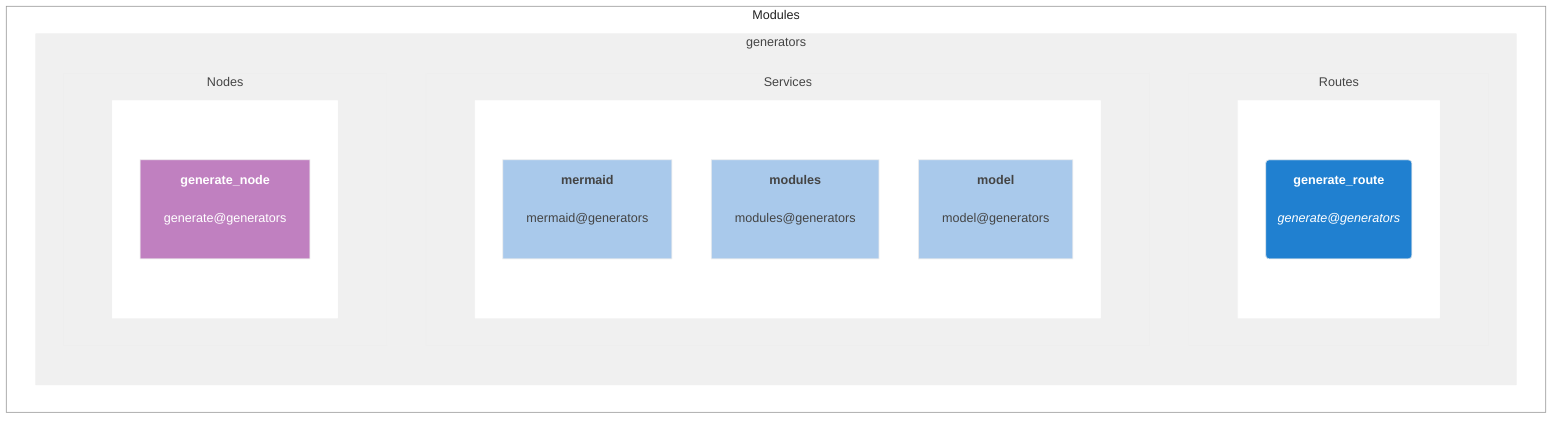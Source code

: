graph TB;

subgraph Modules
    direction LR;
    classDef nodeCls fill:#C080C0,stroke:#eee,color:#fff
    classDef routeCls fill:#2080D0,stroke:#eee,color:#fff
    classDef nodCls fill:#C080C0,stroke:#eee,color:#fff
    classDef serviceCls fill:#A9C9EB,stroke:#eee,color:#444


subgraph generators
direction TB;

subgraph generators:routes["Routes"]
direction LR;

subgraph generators_routes1
direction TB;
    generate_route_doc("<b>generate_route</b><br><br><i>generate@generators</i><br><br>"):::routeCls

end
style generators_routes1 fill:#fff,stroke:#fff,color:#fff

end
style generators:routes fill:#f0f0f0,stroke:#eee,color:#444


subgraph generators:services["Services"]
direction LR;

subgraph generators_services1
direction TB;
    mermaid_doc["<b>mermaid</b><br><br>mermaid@generators<br><br>"]:::serviceCls

    modules_doc["<b>modules</b><br><br>modules@generators<br><br>"]:::serviceCls

    model_doc["<b>model</b><br><br>model@generators<br><br>"]:::serviceCls

end
style generators_services1 fill:#fff,stroke:#fff,color:#fff

end
style generators:services fill:#f0f0f0,stroke:#eee,color:#444


subgraph generators:nodes["Nodes"]
direction LR;

subgraph generators_nodes1
direction TB;
    generate_node_doc["<b>generate_node</b><br><br>generate@generators<br><br>"]:::nodeCls

end
style generators_nodes1 fill:#fff,stroke:#fff,color:#fff

end
style generators:nodes fill:#f0f0f0,stroke:#eee,color:#444

end
style generators fill:#f0f0f0,stroke:#eee,color:#444
end
style Modules fill:#fff,stroke:#999,color:#222
